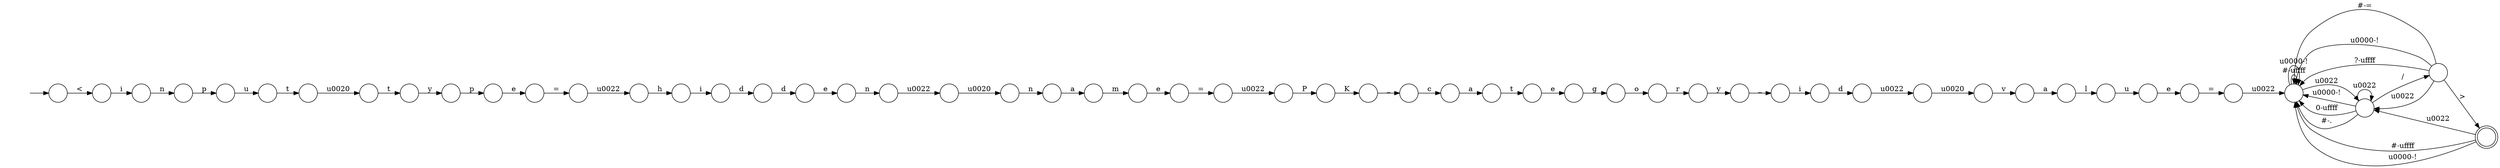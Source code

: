 digraph Automaton {
  rankdir = LR;
  0 [shape=circle,label=""];
  0 -> 9 [label="t"]
  1 [shape=circle,label=""];
  1 -> 49 [label="p"]
  2 [shape=circle,label=""];
  2 -> 47 [label="\u0022"]
  2 -> 51 [label="#-="]
  2 -> 51 [label="\u0000-!"]
  2 -> 42 [label=">"]
  2 -> 51 [label="?-\uffff"]
  3 [shape=circle,label=""];
  3 -> 30 [label="m"]
  4 [shape=circle,label=""];
  4 -> 6 [label="h"]
  5 [shape=circle,label=""];
  5 -> 33 [label="_"]
  6 [shape=circle,label=""];
  6 -> 22 [label="i"]
  7 [shape=circle,label=""];
  7 -> 53 [label="P"]
  8 [shape=circle,label=""];
  8 -> 17 [label="n"]
  9 [shape=circle,label=""];
  9 -> 27 [label="e"]
  10 [shape=circle,label=""];
  10 -> 51 [label="\u0022"]
  11 [shape=circle,label=""];
  11 -> 14 [label="\u0020"]
  12 [shape=circle,label=""];
  12 -> 31 [label="="]
  13 [shape=circle,label=""];
  13 -> 10 [label="="]
  14 [shape=circle,label=""];
  14 -> 19 [label="v"]
  15 [shape=circle,label=""];
  15 -> 28 [label="_"]
  16 [shape=circle,label=""];
  16 -> 38 [label="u"]
  17 [shape=circle,label=""];
  17 -> 16 [label="p"]
  18 [shape=circle,label=""];
  18 -> 44 [label="o"]
  19 [shape=circle,label=""];
  19 -> 29 [label="a"]
  20 [shape=circle,label=""];
  20 -> 3 [label="a"]
  21 [shape=circle,label=""];
  21 -> 8 [label="i"]
  22 [shape=circle,label=""];
  22 -> 23 [label="d"]
  23 [shape=circle,label=""];
  23 -> 43 [label="d"]
  24 [shape=circle,label=""];
  24 -> 20 [label="n"]
  25 [shape=circle,label=""];
  25 -> 32 [label="n"]
  26 [shape=circle,label=""];
  26 -> 46 [label="d"]
  27 [shape=circle,label=""];
  27 -> 18 [label="g"]
  28 [shape=circle,label=""];
  28 -> 26 [label="i"]
  29 [shape=circle,label=""];
  29 -> 35 [label="l"]
  30 [shape=circle,label=""];
  30 -> 12 [label="e"]
  31 [shape=circle,label=""];
  31 -> 7 [label="\u0022"]
  32 [shape=circle,label=""];
  32 -> 45 [label="\u0022"]
  33 [shape=circle,label=""];
  33 -> 39 [label="c"]
  34 [shape=circle,label=""];
  34 -> 4 [label="\u0022"]
  35 [shape=circle,label=""];
  35 -> 41 [label="u"]
  36 [shape=circle,label=""];
  initial [shape=plaintext,label=""];
  initial -> 36
  36 -> 21 [label="<"]
  37 [shape=circle,label=""];
  37 -> 1 [label="y"]
  38 [shape=circle,label=""];
  38 -> 52 [label="t"]
  39 [shape=circle,label=""];
  39 -> 0 [label="a"]
  40 [shape=circle,label=""];
  40 -> 34 [label="="]
  41 [shape=circle,label=""];
  41 -> 13 [label="e"]
  42 [shape=doublecircle,label=""];
  42 -> 47 [label="\u0022"]
  42 -> 51 [label="#-\uffff"]
  42 -> 51 [label="\u0000-!"]
  43 [shape=circle,label=""];
  43 -> 25 [label="e"]
  44 [shape=circle,label=""];
  44 -> 50 [label="r"]
  45 [shape=circle,label=""];
  45 -> 24 [label="\u0020"]
  46 [shape=circle,label=""];
  46 -> 11 [label="\u0022"]
  47 [shape=circle,label=""];
  47 -> 47 [label="\u0022"]
  47 -> 2 [label="/"]
  47 -> 51 [label="\u0000-!"]
  47 -> 51 [label="0-\uffff"]
  47 -> 51 [label="#-."]
  48 [shape=circle,label=""];
  48 -> 37 [label="t"]
  49 [shape=circle,label=""];
  49 -> 40 [label="e"]
  50 [shape=circle,label=""];
  50 -> 15 [label="y"]
  51 [shape=circle,label=""];
  51 -> 47 [label="\u0022"]
  51 -> 51 [label="#-\uffff"]
  51 -> 51 [label="\u0000-!"]
  52 [shape=circle,label=""];
  52 -> 48 [label="\u0020"]
  53 [shape=circle,label=""];
  53 -> 5 [label="K"]
}

